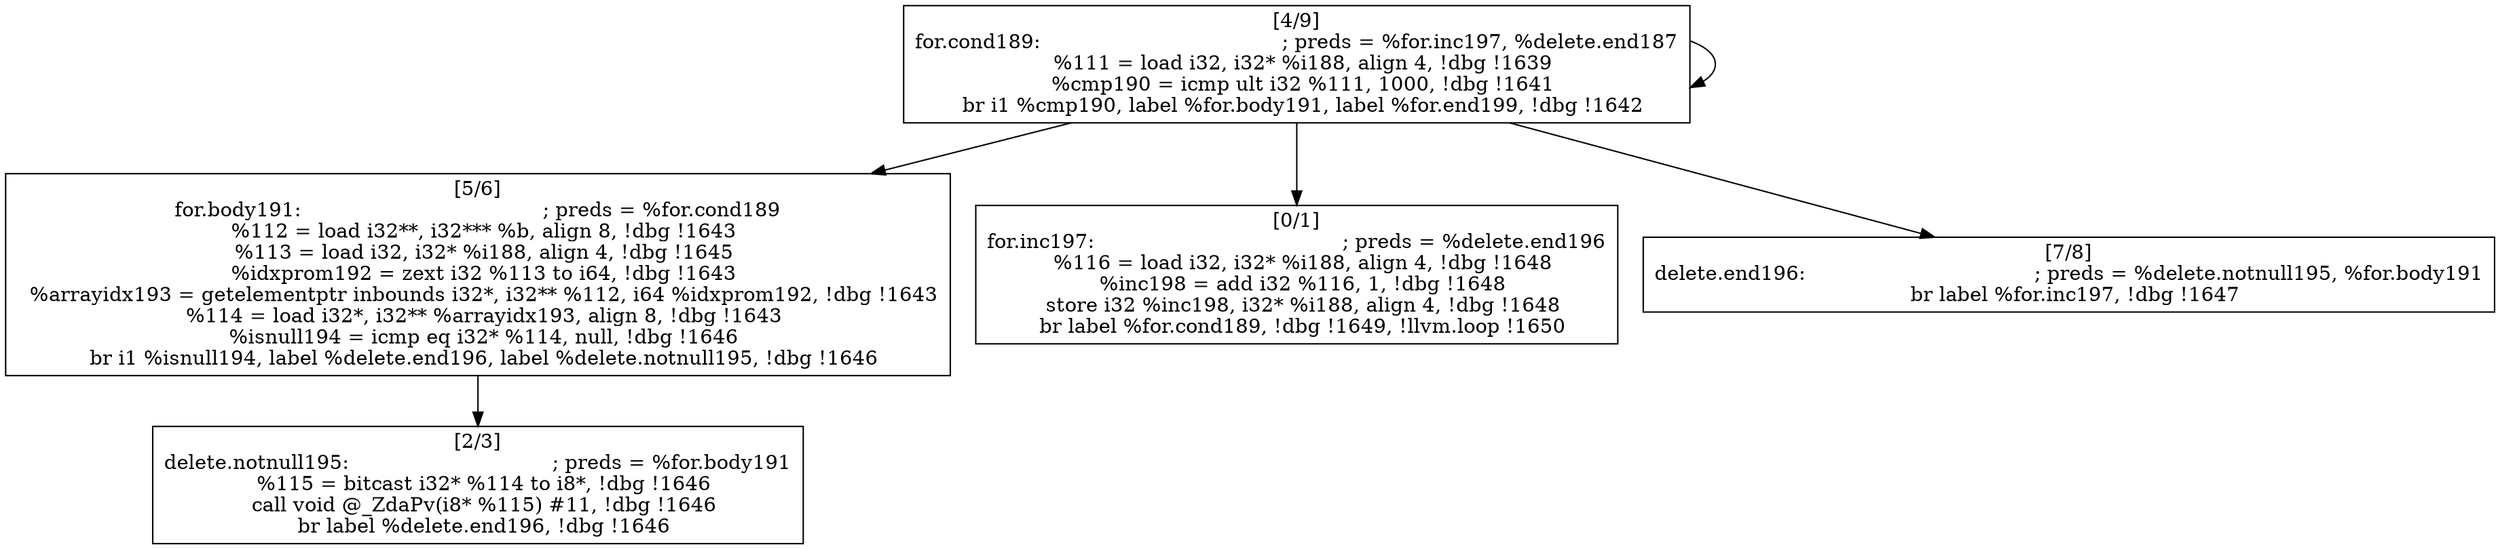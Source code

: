 
digraph G {


node864 [label="[5/6]
for.body191:                                      ; preds = %for.cond189
  %112 = load i32**, i32*** %b, align 8, !dbg !1643
  %113 = load i32, i32* %i188, align 4, !dbg !1645
  %idxprom192 = zext i32 %113 to i64, !dbg !1643
  %arrayidx193 = getelementptr inbounds i32*, i32** %112, i64 %idxprom192, !dbg !1643
  %114 = load i32*, i32** %arrayidx193, align 8, !dbg !1643
  %isnull194 = icmp eq i32* %114, null, !dbg !1646
  br i1 %isnull194, label %delete.end196, label %delete.notnull195, !dbg !1646
",shape=rectangle ]
node860 [label="[0/1]
for.inc197:                                       ; preds = %delete.end196
  %116 = load i32, i32* %i188, align 4, !dbg !1648
  %inc198 = add i32 %116, 1, !dbg !1648
  store i32 %inc198, i32* %i188, align 4, !dbg !1648
  br label %for.cond189, !dbg !1649, !llvm.loop !1650
",shape=rectangle ]
node863 [label="[7/8]
delete.end196:                                    ; preds = %delete.notnull195, %for.body191
  br label %for.inc197, !dbg !1647
",shape=rectangle ]
node862 [label="[4/9]
for.cond189:                                      ; preds = %for.inc197, %delete.end187
  %111 = load i32, i32* %i188, align 4, !dbg !1639
  %cmp190 = icmp ult i32 %111, 1000, !dbg !1641
  br i1 %cmp190, label %for.body191, label %for.end199, !dbg !1642
",shape=rectangle ]
node861 [label="[2/3]
delete.notnull195:                                ; preds = %for.body191
  %115 = bitcast i32* %114 to i8*, !dbg !1646
  call void @_ZdaPv(i8* %115) #11, !dbg !1646
  br label %delete.end196, !dbg !1646
",shape=rectangle ]

node862->node862 [ ]
node862->node864 [ ]
node862->node863 [ ]
node862->node860 [ ]
node864->node861 [ ]


}
